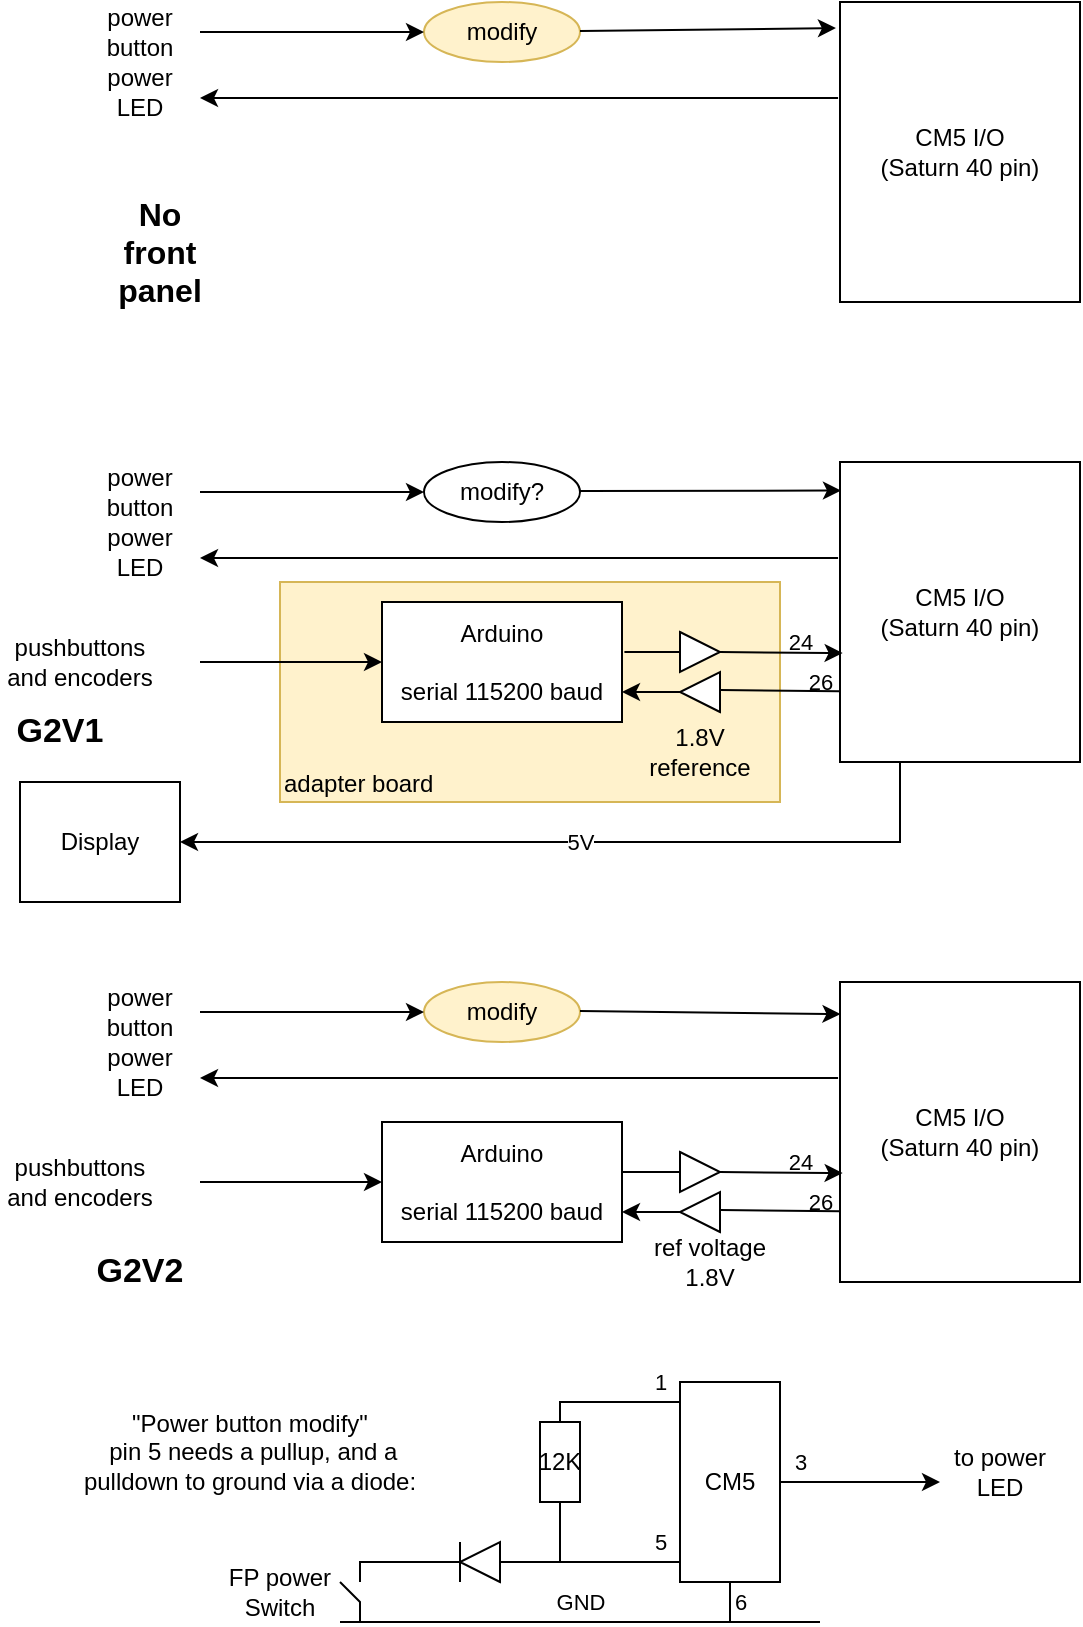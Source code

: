 <mxfile version="22.1.2" type="device">
  <diagram name="Page-1" id="pTxlYttks34uYEtYcAzn">
    <mxGraphModel dx="1168" dy="666" grid="1" gridSize="10" guides="1" tooltips="1" connect="1" arrows="1" fold="1" page="1" pageScale="1" pageWidth="583" pageHeight="827" math="0" shadow="0">
      <root>
        <mxCell id="0" />
        <mxCell id="1" parent="0" />
        <mxCell id="KihU2rt-mS4HAPZHkK98-28" value="adapter board" style="rounded=0;whiteSpace=wrap;html=1;align=left;verticalAlign=bottom;fillColor=#fff2cc;strokeColor=#d6b656;" parent="1" vertex="1">
          <mxGeometry x="160" y="300" width="250" height="110" as="geometry" />
        </mxCell>
        <mxCell id="KihU2rt-mS4HAPZHkK98-1" value="CM5 I/O&lt;br&gt;(Saturn 40 pin)" style="rounded=0;whiteSpace=wrap;html=1;" parent="1" vertex="1">
          <mxGeometry x="440" y="10" width="120" height="150" as="geometry" />
        </mxCell>
        <mxCell id="KihU2rt-mS4HAPZHkK98-2" value="modify" style="ellipse;whiteSpace=wrap;html=1;fillColor=#fff2cc;strokeColor=#d6b656;" parent="1" vertex="1">
          <mxGeometry x="232" y="10" width="78" height="30" as="geometry" />
        </mxCell>
        <mxCell id="KihU2rt-mS4HAPZHkK98-3" value="" style="endArrow=classic;html=1;rounded=0;entryX=0;entryY=0.5;entryDx=0;entryDy=0;" parent="1" target="KihU2rt-mS4HAPZHkK98-2" edge="1">
          <mxGeometry width="50" height="50" relative="1" as="geometry">
            <mxPoint x="120" y="25" as="sourcePoint" />
            <mxPoint x="440" y="440" as="targetPoint" />
          </mxGeometry>
        </mxCell>
        <mxCell id="KihU2rt-mS4HAPZHkK98-4" value="" style="endArrow=classic;html=1;rounded=0;entryX=-0.017;entryY=0.087;entryDx=0;entryDy=0;entryPerimeter=0;" parent="1" target="KihU2rt-mS4HAPZHkK98-1" edge="1">
          <mxGeometry width="50" height="50" relative="1" as="geometry">
            <mxPoint x="310" y="24.5" as="sourcePoint" />
            <mxPoint x="412" y="24.5" as="targetPoint" />
          </mxGeometry>
        </mxCell>
        <mxCell id="KihU2rt-mS4HAPZHkK98-5" value="" style="endArrow=classic;html=1;rounded=0;exitX=-0.008;exitY=0.32;exitDx=0;exitDy=0;exitPerimeter=0;" parent="1" source="KihU2rt-mS4HAPZHkK98-1" edge="1">
          <mxGeometry width="50" height="50" relative="1" as="geometry">
            <mxPoint x="390" y="490" as="sourcePoint" />
            <mxPoint x="120" y="58" as="targetPoint" />
          </mxGeometry>
        </mxCell>
        <mxCell id="KihU2rt-mS4HAPZHkK98-6" value="power button" style="text;html=1;strokeColor=none;fillColor=none;align=center;verticalAlign=middle;whiteSpace=wrap;rounded=0;" parent="1" vertex="1">
          <mxGeometry x="60" y="10" width="60" height="30" as="geometry" />
        </mxCell>
        <mxCell id="KihU2rt-mS4HAPZHkK98-7" value="power LED" style="text;html=1;strokeColor=none;fillColor=none;align=center;verticalAlign=middle;whiteSpace=wrap;rounded=0;" parent="1" vertex="1">
          <mxGeometry x="60" y="40" width="60" height="30" as="geometry" />
        </mxCell>
        <mxCell id="KihU2rt-mS4HAPZHkK98-8" value="No front panel" style="text;html=1;strokeColor=none;fillColor=none;align=center;verticalAlign=middle;whiteSpace=wrap;rounded=0;fontSize=16;fontStyle=1" parent="1" vertex="1">
          <mxGeometry x="70" y="120" width="60" height="30" as="geometry" />
        </mxCell>
        <mxCell id="CAxa2ciVNZGHqUgR7_uP-2" value="5V" style="edgeStyle=orthogonalEdgeStyle;rounded=0;orthogonalLoop=1;jettySize=auto;html=1;exitX=0.25;exitY=1;exitDx=0;exitDy=0;entryX=1;entryY=0.5;entryDx=0;entryDy=0;" parent="1" source="KihU2rt-mS4HAPZHkK98-9" target="CAxa2ciVNZGHqUgR7_uP-1" edge="1">
          <mxGeometry relative="1" as="geometry" />
        </mxCell>
        <mxCell id="KihU2rt-mS4HAPZHkK98-9" value="CM5 I/O&lt;br&gt;(Saturn 40 pin)" style="rounded=0;whiteSpace=wrap;html=1;" parent="1" vertex="1">
          <mxGeometry x="440" y="240" width="120" height="150" as="geometry" />
        </mxCell>
        <mxCell id="KihU2rt-mS4HAPZHkK98-10" value="modify?" style="ellipse;whiteSpace=wrap;html=1;" parent="1" vertex="1">
          <mxGeometry x="232" y="240" width="78" height="30" as="geometry" />
        </mxCell>
        <mxCell id="KihU2rt-mS4HAPZHkK98-11" value="" style="endArrow=classic;html=1;rounded=0;entryX=0;entryY=0.5;entryDx=0;entryDy=0;" parent="1" target="KihU2rt-mS4HAPZHkK98-10" edge="1">
          <mxGeometry width="50" height="50" relative="1" as="geometry">
            <mxPoint x="120" y="255" as="sourcePoint" />
            <mxPoint x="440" y="670" as="targetPoint" />
          </mxGeometry>
        </mxCell>
        <mxCell id="KihU2rt-mS4HAPZHkK98-12" value="" style="endArrow=classic;html=1;rounded=0;entryX=0.004;entryY=0.095;entryDx=0;entryDy=0;entryPerimeter=0;" parent="1" target="KihU2rt-mS4HAPZHkK98-9" edge="1">
          <mxGeometry width="50" height="50" relative="1" as="geometry">
            <mxPoint x="310" y="254.5" as="sourcePoint" />
            <mxPoint x="412" y="254.5" as="targetPoint" />
          </mxGeometry>
        </mxCell>
        <mxCell id="KihU2rt-mS4HAPZHkK98-13" value="" style="endArrow=classic;html=1;rounded=0;exitX=-0.008;exitY=0.32;exitDx=0;exitDy=0;exitPerimeter=0;" parent="1" source="KihU2rt-mS4HAPZHkK98-9" edge="1">
          <mxGeometry width="50" height="50" relative="1" as="geometry">
            <mxPoint x="390" y="720" as="sourcePoint" />
            <mxPoint x="120" y="288" as="targetPoint" />
          </mxGeometry>
        </mxCell>
        <mxCell id="KihU2rt-mS4HAPZHkK98-14" value="power button" style="text;html=1;strokeColor=none;fillColor=none;align=center;verticalAlign=middle;whiteSpace=wrap;rounded=0;" parent="1" vertex="1">
          <mxGeometry x="60" y="240" width="60" height="30" as="geometry" />
        </mxCell>
        <mxCell id="KihU2rt-mS4HAPZHkK98-15" value="power LED" style="text;html=1;strokeColor=none;fillColor=none;align=center;verticalAlign=middle;whiteSpace=wrap;rounded=0;" parent="1" vertex="1">
          <mxGeometry x="60" y="270" width="60" height="30" as="geometry" />
        </mxCell>
        <mxCell id="KihU2rt-mS4HAPZHkK98-16" value="G2V1" style="text;html=1;strokeColor=none;fillColor=none;align=center;verticalAlign=middle;whiteSpace=wrap;rounded=0;fontSize=17;fontStyle=1" parent="1" vertex="1">
          <mxGeometry x="20" y="360" width="60" height="30" as="geometry" />
        </mxCell>
        <mxCell id="KihU2rt-mS4HAPZHkK98-17" value="Arduino&lt;br&gt;&lt;br&gt;serial 115200 baud" style="rounded=0;whiteSpace=wrap;html=1;" parent="1" vertex="1">
          <mxGeometry x="211" y="310" width="120" height="60" as="geometry" />
        </mxCell>
        <mxCell id="KihU2rt-mS4HAPZHkK98-18" value="" style="endArrow=classic;html=1;rounded=0;entryX=0;entryY=0.25;entryDx=0;entryDy=0;" parent="1" edge="1">
          <mxGeometry width="50" height="50" relative="1" as="geometry">
            <mxPoint x="120" y="340" as="sourcePoint" />
            <mxPoint x="211" y="340" as="targetPoint" />
          </mxGeometry>
        </mxCell>
        <mxCell id="KihU2rt-mS4HAPZHkK98-19" value="pushbuttons and encoders" style="text;html=1;strokeColor=none;fillColor=none;align=center;verticalAlign=middle;whiteSpace=wrap;rounded=0;" parent="1" vertex="1">
          <mxGeometry x="20" y="325" width="80" height="30" as="geometry" />
        </mxCell>
        <mxCell id="KihU2rt-mS4HAPZHkK98-20" value="" style="triangle;whiteSpace=wrap;html=1;" parent="1" vertex="1">
          <mxGeometry x="360" y="325" width="20" height="20" as="geometry" />
        </mxCell>
        <mxCell id="KihU2rt-mS4HAPZHkK98-26" style="edgeStyle=orthogonalEdgeStyle;rounded=0;orthogonalLoop=1;jettySize=auto;html=1;exitX=1;exitY=0.5;exitDx=0;exitDy=0;entryX=1;entryY=0.75;entryDx=0;entryDy=0;" parent="1" source="KihU2rt-mS4HAPZHkK98-21" target="KihU2rt-mS4HAPZHkK98-17" edge="1">
          <mxGeometry relative="1" as="geometry" />
        </mxCell>
        <mxCell id="KihU2rt-mS4HAPZHkK98-21" value="" style="triangle;whiteSpace=wrap;html=1;rotation=-180;" parent="1" vertex="1">
          <mxGeometry x="360" y="345" width="20" height="20" as="geometry" />
        </mxCell>
        <mxCell id="KihU2rt-mS4HAPZHkK98-22" value="24" style="endArrow=classic;html=1;rounded=0;entryX=0.011;entryY=0.637;entryDx=0;entryDy=0;entryPerimeter=0;exitX=1;exitY=0.5;exitDx=0;exitDy=0;endFill=1;labelBackgroundColor=none;" parent="1" source="KihU2rt-mS4HAPZHkK98-20" target="KihU2rt-mS4HAPZHkK98-9" edge="1">
          <mxGeometry x="0.303" y="5" width="50" height="50" relative="1" as="geometry">
            <mxPoint x="390" y="520" as="sourcePoint" />
            <mxPoint x="440" y="470" as="targetPoint" />
            <mxPoint as="offset" />
          </mxGeometry>
        </mxCell>
        <mxCell id="KihU2rt-mS4HAPZHkK98-23" value="26" style="endArrow=none;html=1;rounded=0;entryX=-0.004;entryY=0.764;entryDx=0;entryDy=0;exitX=1;exitY=0.5;exitDx=0;exitDy=0;entryPerimeter=0;labelBackgroundColor=none;" parent="1" target="KihU2rt-mS4HAPZHkK98-9" edge="1">
          <mxGeometry x="0.679" y="5" width="50" height="50" relative="1" as="geometry">
            <mxPoint x="380" y="354" as="sourcePoint" />
            <mxPoint x="441" y="355" as="targetPoint" />
            <mxPoint as="offset" />
          </mxGeometry>
        </mxCell>
        <mxCell id="KihU2rt-mS4HAPZHkK98-25" style="edgeStyle=orthogonalEdgeStyle;rounded=0;orthogonalLoop=1;jettySize=auto;html=1;exitX=0;exitY=0.5;exitDx=0;exitDy=0;entryX=1.01;entryY=0.425;entryDx=0;entryDy=0;entryPerimeter=0;startArrow=none;startFill=0;endArrow=none;endFill=0;" parent="1" source="KihU2rt-mS4HAPZHkK98-20" target="KihU2rt-mS4HAPZHkK98-17" edge="1">
          <mxGeometry relative="1" as="geometry" />
        </mxCell>
        <mxCell id="KihU2rt-mS4HAPZHkK98-27" value="1.8V reference" style="text;html=1;strokeColor=none;fillColor=none;align=center;verticalAlign=middle;whiteSpace=wrap;rounded=0;" parent="1" vertex="1">
          <mxGeometry x="340" y="370" width="60" height="30" as="geometry" />
        </mxCell>
        <mxCell id="KihU2rt-mS4HAPZHkK98-30" value="CM5 I/O&lt;br&gt;(Saturn 40 pin)" style="rounded=0;whiteSpace=wrap;html=1;" parent="1" vertex="1">
          <mxGeometry x="440" y="500" width="120" height="150" as="geometry" />
        </mxCell>
        <mxCell id="KihU2rt-mS4HAPZHkK98-31" value="modify" style="ellipse;whiteSpace=wrap;html=1;fillColor=#fff2cc;strokeColor=#d6b656;" parent="1" vertex="1">
          <mxGeometry x="232" y="500" width="78" height="30" as="geometry" />
        </mxCell>
        <mxCell id="KihU2rt-mS4HAPZHkK98-32" value="" style="endArrow=classic;html=1;rounded=0;entryX=0;entryY=0.5;entryDx=0;entryDy=0;" parent="1" target="KihU2rt-mS4HAPZHkK98-31" edge="1">
          <mxGeometry width="50" height="50" relative="1" as="geometry">
            <mxPoint x="120" y="515" as="sourcePoint" />
            <mxPoint x="440" y="930" as="targetPoint" />
          </mxGeometry>
        </mxCell>
        <mxCell id="KihU2rt-mS4HAPZHkK98-33" value="" style="endArrow=classic;html=1;rounded=0;entryX=0.002;entryY=0.107;entryDx=0;entryDy=0;entryPerimeter=0;" parent="1" target="KihU2rt-mS4HAPZHkK98-30" edge="1">
          <mxGeometry width="50" height="50" relative="1" as="geometry">
            <mxPoint x="310" y="514.5" as="sourcePoint" />
            <mxPoint x="412" y="514.5" as="targetPoint" />
          </mxGeometry>
        </mxCell>
        <mxCell id="KihU2rt-mS4HAPZHkK98-34" value="" style="endArrow=classic;html=1;rounded=0;exitX=-0.008;exitY=0.32;exitDx=0;exitDy=0;exitPerimeter=0;" parent="1" source="KihU2rt-mS4HAPZHkK98-30" edge="1">
          <mxGeometry width="50" height="50" relative="1" as="geometry">
            <mxPoint x="390" y="980" as="sourcePoint" />
            <mxPoint x="120" y="548" as="targetPoint" />
          </mxGeometry>
        </mxCell>
        <mxCell id="KihU2rt-mS4HAPZHkK98-35" value="power button" style="text;html=1;strokeColor=none;fillColor=none;align=center;verticalAlign=middle;whiteSpace=wrap;rounded=0;" parent="1" vertex="1">
          <mxGeometry x="60" y="500" width="60" height="30" as="geometry" />
        </mxCell>
        <mxCell id="KihU2rt-mS4HAPZHkK98-36" value="power LED" style="text;html=1;strokeColor=none;fillColor=none;align=center;verticalAlign=middle;whiteSpace=wrap;rounded=0;" parent="1" vertex="1">
          <mxGeometry x="60" y="530" width="60" height="30" as="geometry" />
        </mxCell>
        <mxCell id="KihU2rt-mS4HAPZHkK98-37" value="G2V2" style="text;html=1;strokeColor=none;fillColor=none;align=center;verticalAlign=middle;whiteSpace=wrap;rounded=0;fontSize=17;fontStyle=1" parent="1" vertex="1">
          <mxGeometry x="60" y="630" width="60" height="30" as="geometry" />
        </mxCell>
        <mxCell id="KihU2rt-mS4HAPZHkK98-38" value="Arduino&lt;br&gt;&lt;br&gt;serial 115200 baud" style="rounded=0;whiteSpace=wrap;html=1;" parent="1" vertex="1">
          <mxGeometry x="211" y="570" width="120" height="60" as="geometry" />
        </mxCell>
        <mxCell id="KihU2rt-mS4HAPZHkK98-39" value="" style="endArrow=classic;html=1;rounded=0;entryX=0;entryY=0.25;entryDx=0;entryDy=0;" parent="1" edge="1">
          <mxGeometry width="50" height="50" relative="1" as="geometry">
            <mxPoint x="120" y="600" as="sourcePoint" />
            <mxPoint x="211" y="600" as="targetPoint" />
          </mxGeometry>
        </mxCell>
        <mxCell id="KihU2rt-mS4HAPZHkK98-40" value="pushbuttons and encoders" style="text;html=1;strokeColor=none;fillColor=none;align=center;verticalAlign=middle;whiteSpace=wrap;rounded=0;" parent="1" vertex="1">
          <mxGeometry x="20" y="585" width="80" height="30" as="geometry" />
        </mxCell>
        <mxCell id="KihU2rt-mS4HAPZHkK98-41" value="" style="triangle;whiteSpace=wrap;html=1;" parent="1" vertex="1">
          <mxGeometry x="360" y="585" width="20" height="20" as="geometry" />
        </mxCell>
        <mxCell id="KihU2rt-mS4HAPZHkK98-42" style="edgeStyle=orthogonalEdgeStyle;rounded=0;orthogonalLoop=1;jettySize=auto;html=1;exitX=1;exitY=0.5;exitDx=0;exitDy=0;entryX=1;entryY=0.75;entryDx=0;entryDy=0;" parent="1" source="KihU2rt-mS4HAPZHkK98-43" target="KihU2rt-mS4HAPZHkK98-38" edge="1">
          <mxGeometry relative="1" as="geometry" />
        </mxCell>
        <mxCell id="KihU2rt-mS4HAPZHkK98-43" value="" style="triangle;whiteSpace=wrap;html=1;rotation=-180;" parent="1" vertex="1">
          <mxGeometry x="360" y="605" width="20" height="20" as="geometry" />
        </mxCell>
        <mxCell id="KihU2rt-mS4HAPZHkK98-44" value="24" style="endArrow=classic;html=1;rounded=0;entryX=0.011;entryY=0.637;entryDx=0;entryDy=0;entryPerimeter=0;exitX=1;exitY=0.5;exitDx=0;exitDy=0;endFill=1;labelBackgroundColor=none;" parent="1" source="KihU2rt-mS4HAPZHkK98-41" target="KihU2rt-mS4HAPZHkK98-30" edge="1">
          <mxGeometry x="0.303" y="5" width="50" height="50" relative="1" as="geometry">
            <mxPoint x="390" y="780" as="sourcePoint" />
            <mxPoint x="440" y="730" as="targetPoint" />
            <mxPoint as="offset" />
          </mxGeometry>
        </mxCell>
        <mxCell id="KihU2rt-mS4HAPZHkK98-45" value="26" style="endArrow=none;html=1;rounded=0;entryX=0.001;entryY=0.764;entryDx=0;entryDy=0;exitX=1;exitY=0.5;exitDx=0;exitDy=0;entryPerimeter=0;labelBackgroundColor=none;" parent="1" target="KihU2rt-mS4HAPZHkK98-30" edge="1">
          <mxGeometry x="0.662" y="4" width="50" height="50" relative="1" as="geometry">
            <mxPoint x="380" y="614" as="sourcePoint" />
            <mxPoint x="441" y="615" as="targetPoint" />
            <mxPoint as="offset" />
          </mxGeometry>
        </mxCell>
        <mxCell id="KihU2rt-mS4HAPZHkK98-46" style="edgeStyle=orthogonalEdgeStyle;rounded=0;orthogonalLoop=1;jettySize=auto;html=1;exitX=0;exitY=0.5;exitDx=0;exitDy=0;entryX=0.999;entryY=0.414;entryDx=0;entryDy=0;entryPerimeter=0;startArrow=none;startFill=0;endArrow=none;endFill=0;" parent="1" source="KihU2rt-mS4HAPZHkK98-41" target="KihU2rt-mS4HAPZHkK98-38" edge="1">
          <mxGeometry relative="1" as="geometry" />
        </mxCell>
        <mxCell id="CAxa2ciVNZGHqUgR7_uP-1" value="Display" style="rounded=0;whiteSpace=wrap;html=1;" parent="1" vertex="1">
          <mxGeometry x="30" y="400" width="80" height="60" as="geometry" />
        </mxCell>
        <mxCell id="TySl6ZEFBtJQWdXgLXJ_-1" value="&quot;Power button modify&quot;&lt;br&gt;&amp;nbsp;pin 5 needs a pullup, and a pulldown to ground via a diode:" style="text;html=1;strokeColor=none;fillColor=none;align=center;verticalAlign=middle;whiteSpace=wrap;rounded=0;" parent="1" vertex="1">
          <mxGeometry x="50" y="720" width="190" height="30" as="geometry" />
        </mxCell>
        <mxCell id="TySl6ZEFBtJQWdXgLXJ_-2" value="12K" style="rounded=0;whiteSpace=wrap;html=1;" parent="1" vertex="1">
          <mxGeometry x="290" y="720" width="20" height="40" as="geometry" />
        </mxCell>
        <mxCell id="TySl6ZEFBtJQWdXgLXJ_-3" value="" style="triangle;whiteSpace=wrap;html=1;rotation=-180;" parent="1" vertex="1">
          <mxGeometry x="250" y="780" width="20" height="20" as="geometry" />
        </mxCell>
        <mxCell id="TySl6ZEFBtJQWdXgLXJ_-4" value="" style="endArrow=none;html=1;rounded=0;" parent="1" edge="1">
          <mxGeometry width="50" height="50" relative="1" as="geometry">
            <mxPoint x="250" y="800" as="sourcePoint" />
            <mxPoint x="250" y="780" as="targetPoint" />
          </mxGeometry>
        </mxCell>
        <mxCell id="TySl6ZEFBtJQWdXgLXJ_-5" value="" style="endArrow=none;html=1;rounded=0;" parent="1" edge="1">
          <mxGeometry width="50" height="50" relative="1" as="geometry">
            <mxPoint x="200" y="820" as="sourcePoint" />
            <mxPoint x="190" y="800" as="targetPoint" />
            <Array as="points">
              <mxPoint x="200" y="810" />
            </Array>
          </mxGeometry>
        </mxCell>
        <mxCell id="TySl6ZEFBtJQWdXgLXJ_-6" value="" style="endArrow=none;html=1;rounded=0;" parent="1" edge="1">
          <mxGeometry width="50" height="50" relative="1" as="geometry">
            <mxPoint x="200" y="800" as="sourcePoint" />
            <mxPoint x="250" y="790" as="targetPoint" />
            <Array as="points">
              <mxPoint x="200" y="790" />
            </Array>
          </mxGeometry>
        </mxCell>
        <mxCell id="TySl6ZEFBtJQWdXgLXJ_-8" value="5" style="endArrow=none;html=1;rounded=0;" parent="1" edge="1">
          <mxGeometry x="0.778" y="10" width="50" height="50" relative="1" as="geometry">
            <mxPoint x="270" y="790" as="sourcePoint" />
            <mxPoint x="360" y="790" as="targetPoint" />
            <mxPoint as="offset" />
          </mxGeometry>
        </mxCell>
        <mxCell id="TySl6ZEFBtJQWdXgLXJ_-10" value="" style="endArrow=none;html=1;rounded=0;entryX=0.5;entryY=1;entryDx=0;entryDy=0;" parent="1" target="TySl6ZEFBtJQWdXgLXJ_-2" edge="1">
          <mxGeometry width="50" height="50" relative="1" as="geometry">
            <mxPoint x="300" y="790" as="sourcePoint" />
            <mxPoint x="220" y="750" as="targetPoint" />
          </mxGeometry>
        </mxCell>
        <mxCell id="TySl6ZEFBtJQWdXgLXJ_-11" value="1" style="endArrow=none;html=1;rounded=0;entryX=0.5;entryY=0;entryDx=0;entryDy=0;" parent="1" target="TySl6ZEFBtJQWdXgLXJ_-2" edge="1">
          <mxGeometry x="-0.714" y="-10" width="50" height="50" relative="1" as="geometry">
            <mxPoint x="360" y="710" as="sourcePoint" />
            <mxPoint x="220" y="750" as="targetPoint" />
            <Array as="points">
              <mxPoint x="300" y="710" />
            </Array>
            <mxPoint as="offset" />
          </mxGeometry>
        </mxCell>
        <mxCell id="TySl6ZEFBtJQWdXgLXJ_-12" value="CM5" style="rounded=0;whiteSpace=wrap;html=1;" parent="1" vertex="1">
          <mxGeometry x="360" y="700" width="50" height="100" as="geometry" />
        </mxCell>
        <mxCell id="TySl6ZEFBtJQWdXgLXJ_-13" value="GND" style="endArrow=none;html=1;rounded=0;" parent="1" edge="1">
          <mxGeometry y="10" width="50" height="50" relative="1" as="geometry">
            <mxPoint x="190" y="820" as="sourcePoint" />
            <mxPoint x="430" y="820" as="targetPoint" />
            <mxPoint as="offset" />
          </mxGeometry>
        </mxCell>
        <mxCell id="TySl6ZEFBtJQWdXgLXJ_-14" value="6" style="endArrow=none;html=1;rounded=0;entryX=0.5;entryY=1;entryDx=0;entryDy=0;" parent="1" target="TySl6ZEFBtJQWdXgLXJ_-12" edge="1">
          <mxGeometry y="-5" width="50" height="50" relative="1" as="geometry">
            <mxPoint x="385" y="820" as="sourcePoint" />
            <mxPoint x="390" y="750" as="targetPoint" />
            <mxPoint as="offset" />
          </mxGeometry>
        </mxCell>
        <mxCell id="TySl6ZEFBtJQWdXgLXJ_-15" value="FP power Switch" style="text;html=1;strokeColor=none;fillColor=none;align=center;verticalAlign=middle;whiteSpace=wrap;rounded=0;" parent="1" vertex="1">
          <mxGeometry x="130" y="790" width="60" height="30" as="geometry" />
        </mxCell>
        <mxCell id="EU09xRj1jVYX7MPKdCW3-1" value="3" style="endArrow=classic;html=1;rounded=0;exitX=1;exitY=0.5;exitDx=0;exitDy=0;endFill=1;" edge="1" parent="1" source="TySl6ZEFBtJQWdXgLXJ_-12">
          <mxGeometry x="-0.75" y="10" width="50" height="50" relative="1" as="geometry">
            <mxPoint x="150" y="690" as="sourcePoint" />
            <mxPoint x="490" y="750" as="targetPoint" />
            <mxPoint as="offset" />
          </mxGeometry>
        </mxCell>
        <mxCell id="EU09xRj1jVYX7MPKdCW3-2" value="to power LED" style="text;html=1;strokeColor=none;fillColor=none;align=center;verticalAlign=middle;whiteSpace=wrap;rounded=0;" vertex="1" parent="1">
          <mxGeometry x="490" y="730" width="60" height="30" as="geometry" />
        </mxCell>
        <mxCell id="EU09xRj1jVYX7MPKdCW3-4" value="ref voltage 1.8V" style="text;html=1;strokeColor=none;fillColor=none;align=center;verticalAlign=middle;whiteSpace=wrap;rounded=0;" vertex="1" parent="1">
          <mxGeometry x="340" y="625" width="70" height="30" as="geometry" />
        </mxCell>
      </root>
    </mxGraphModel>
  </diagram>
</mxfile>
